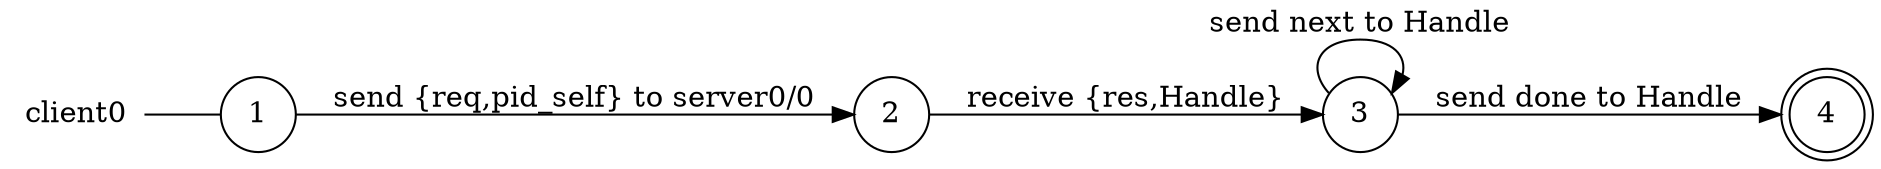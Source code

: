digraph client0 {
	rankdir="LR";
	n_0 [label="client0", shape="plaintext"];
	n_1 [id="1", shape=circle, label="1"];
	n_0 -> n_1 [arrowhead=none];
	n_2 [id="2", shape=doublecircle, label="4"];
	n_3 [id="4", shape=circle, label="2"];
	n_4 [id="3", shape=circle, label="3"];

	n_3 -> n_4 [id="[$e|3]", label="receive {res,Handle}"];
	n_4 -> n_4 [id="[$e|7]", label="send next to Handle"];
	n_1 -> n_3 [id="[$e|2]", label="send {req,pid_self} to server0/0"];
	n_4 -> n_2 [id="[$e|5]", label="send done to Handle"];
}
